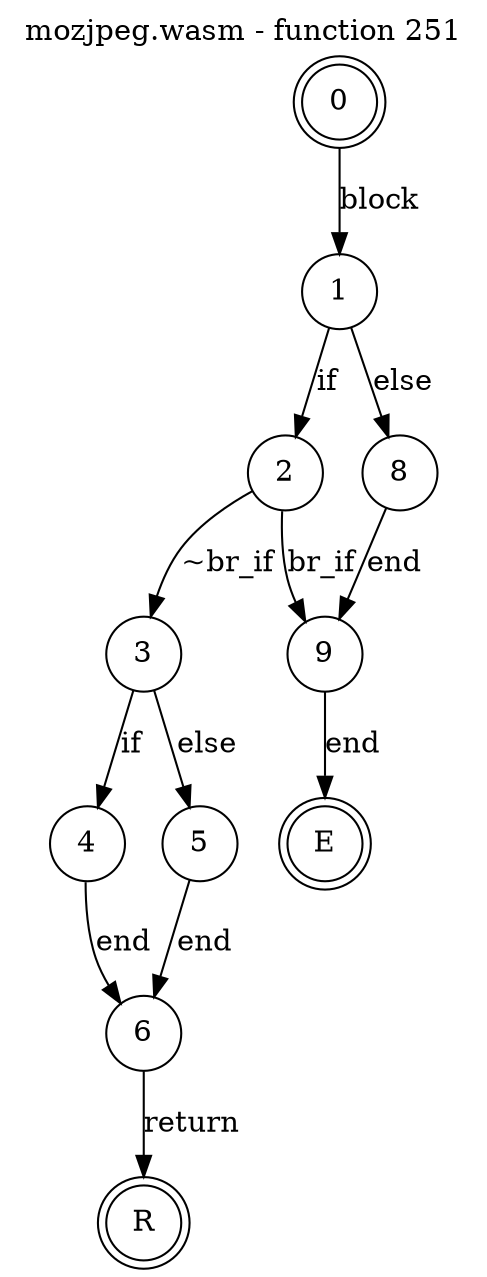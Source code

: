 digraph finite_state_machine {
    label = "mozjpeg.wasm - function 251"
    labelloc =  t
    labelfontsize = 16
    labelfontcolor = black
    labelfontname = "Helvetica"
    node [shape = doublecircle]; 0 E R ;
    node [shape = circle];
    0 -> 1[label="block"];
    1 -> 2[label="if"];
    1 -> 8[label="else"];
    2 -> 3[label="~br_if"];
    2 -> 9[label="br_if"];
    3 -> 4[label="if"];
    3 -> 5[label="else"];
    4 -> 6[label="end"];
    5 -> 6[label="end"];
    6 -> R[label="return"];
    8 -> 9[label="end"];
    9 -> E[label="end"];
}
